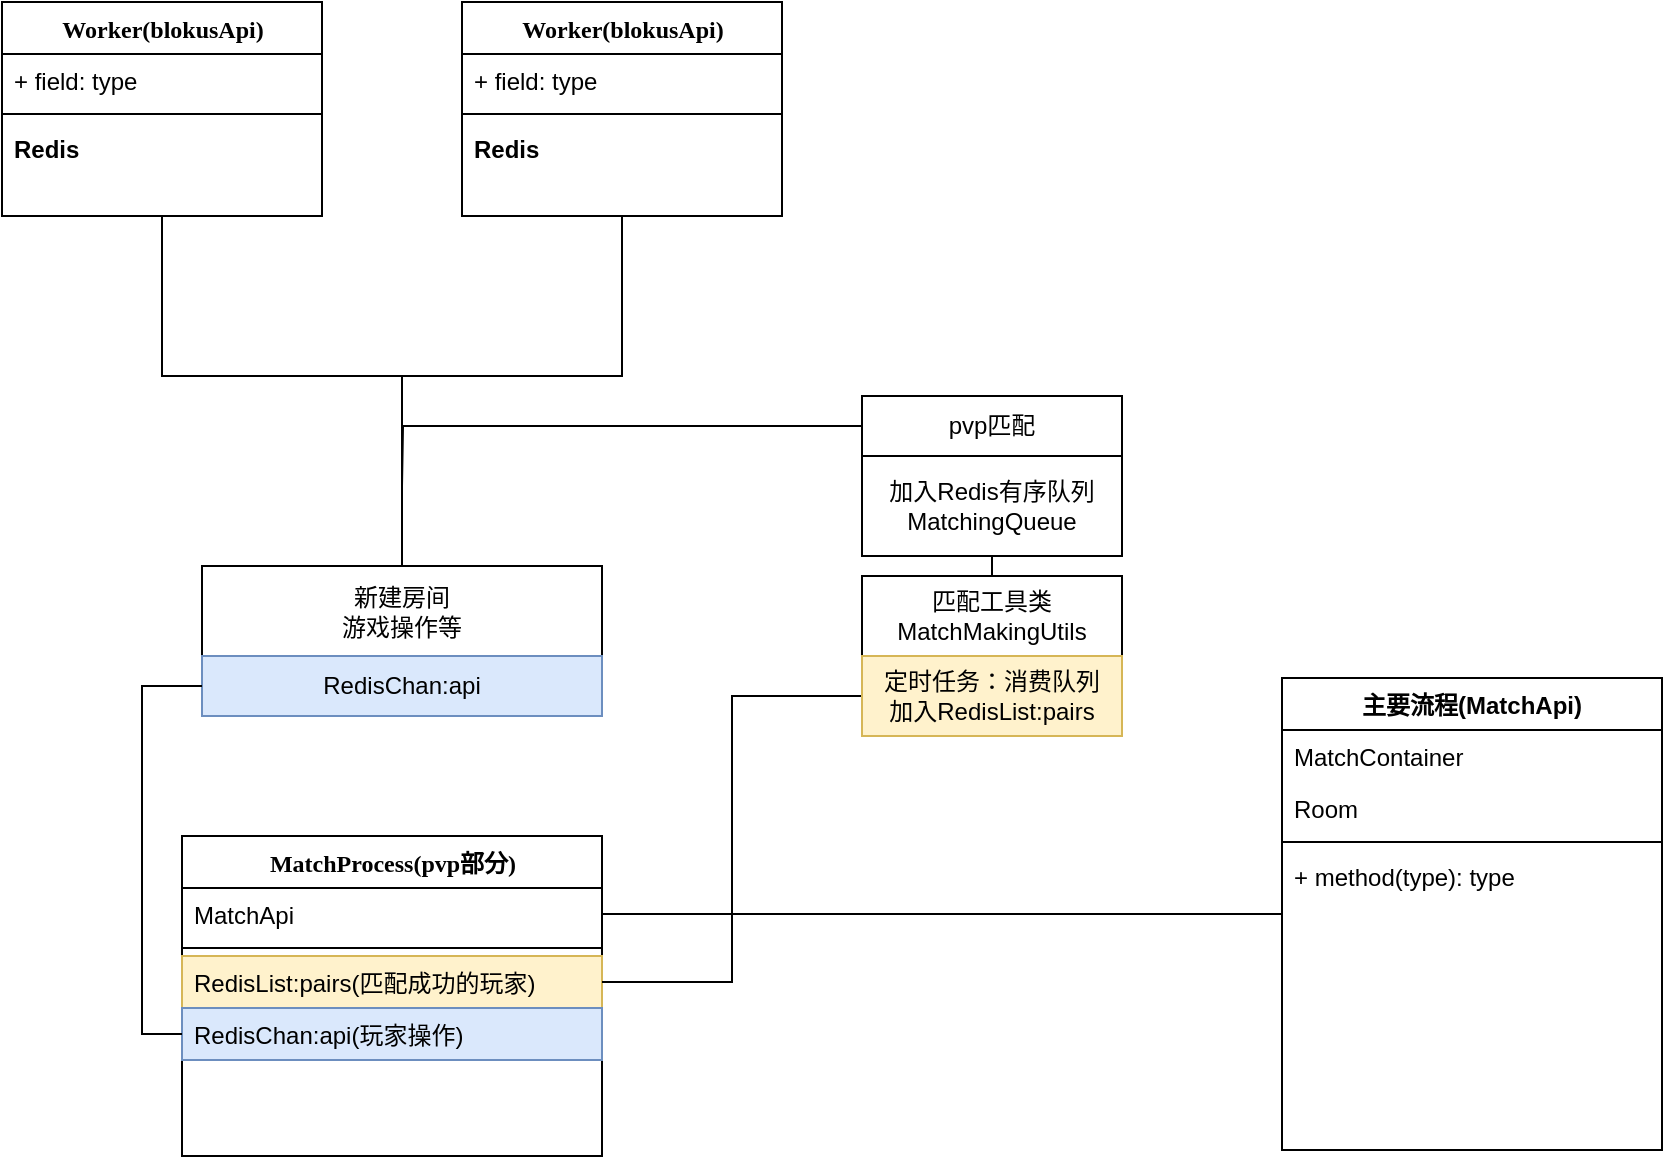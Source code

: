 <mxfile version="14.4.2" type="github">
  <diagram name="Page-1" id="9f46799a-70d6-7492-0946-bef42562c5a5">
    <mxGraphModel dx="1483" dy="783" grid="1" gridSize="10" guides="1" tooltips="1" connect="1" arrows="1" fold="1" page="1" pageScale="1" pageWidth="1100" pageHeight="850" background="#ffffff" math="0" shadow="0">
      <root>
        <mxCell id="0" />
        <mxCell id="1" parent="0" />
        <mxCell id="VSd684DyAT3_PVR07CFp-17" style="edgeStyle=orthogonalEdgeStyle;rounded=0;orthogonalLoop=1;jettySize=auto;html=1;exitX=0.5;exitY=1;exitDx=0;exitDy=0;endArrow=none;endFill=0;" edge="1" parent="1" source="78961159f06e98e8-17">
          <mxGeometry relative="1" as="geometry">
            <mxPoint x="290" y="360" as="targetPoint" />
            <Array as="points">
              <mxPoint x="170" y="270" />
              <mxPoint x="290" y="270" />
            </Array>
          </mxGeometry>
        </mxCell>
        <mxCell id="78961159f06e98e8-17" value="Worker(blokusApi)" style="swimlane;html=1;fontStyle=1;align=center;verticalAlign=top;childLayout=stackLayout;horizontal=1;startSize=26;horizontalStack=0;resizeParent=1;resizeLast=0;collapsible=1;marginBottom=0;swimlaneFillColor=#ffffff;rounded=0;shadow=0;comic=0;labelBackgroundColor=none;strokeWidth=1;fillColor=none;fontFamily=Verdana;fontSize=12" parent="1" vertex="1">
          <mxGeometry x="90" y="83" width="160" height="107" as="geometry" />
        </mxCell>
        <mxCell id="78961159f06e98e8-24" value="+ field: type" style="text;html=1;strokeColor=none;fillColor=none;align=left;verticalAlign=top;spacingLeft=4;spacingRight=4;whiteSpace=wrap;overflow=hidden;rotatable=0;points=[[0,0.5],[1,0.5]];portConstraint=eastwest;" parent="78961159f06e98e8-17" vertex="1">
          <mxGeometry y="26" width="160" height="26" as="geometry" />
        </mxCell>
        <mxCell id="78961159f06e98e8-19" value="" style="line;html=1;strokeWidth=1;fillColor=none;align=left;verticalAlign=middle;spacingTop=-1;spacingLeft=3;spacingRight=3;rotatable=0;labelPosition=right;points=[];portConstraint=eastwest;" parent="78961159f06e98e8-17" vertex="1">
          <mxGeometry y="52" width="160" height="8" as="geometry" />
        </mxCell>
        <mxCell id="78961159f06e98e8-27" value="&lt;b&gt;Redis&lt;/b&gt;&amp;nbsp;" style="text;html=1;strokeColor=none;fillColor=none;align=left;verticalAlign=top;spacingLeft=4;spacingRight=4;whiteSpace=wrap;overflow=hidden;rotatable=0;points=[[0,0.5],[1,0.5]];portConstraint=eastwest;" parent="78961159f06e98e8-17" vertex="1">
          <mxGeometry y="60" width="160" height="26" as="geometry" />
        </mxCell>
        <mxCell id="78961159f06e98e8-56" value="MatchProcess(pvp部分)" style="swimlane;html=1;fontStyle=1;align=center;verticalAlign=top;childLayout=stackLayout;horizontal=1;startSize=26;horizontalStack=0;resizeParent=1;resizeLast=0;collapsible=1;marginBottom=0;swimlaneFillColor=#ffffff;rounded=0;shadow=0;comic=0;labelBackgroundColor=none;strokeWidth=1;fillColor=none;fontFamily=Verdana;fontSize=12" parent="1" vertex="1">
          <mxGeometry x="180" y="500" width="210" height="160" as="geometry" />
        </mxCell>
        <mxCell id="78961159f06e98e8-59" value="MatchApi" style="text;html=1;strokeColor=none;fillColor=none;align=left;verticalAlign=top;spacingLeft=4;spacingRight=4;whiteSpace=wrap;overflow=hidden;rotatable=0;points=[[0,0.5],[1,0.5]];portConstraint=eastwest;" parent="78961159f06e98e8-56" vertex="1">
          <mxGeometry y="26" width="210" height="26" as="geometry" />
        </mxCell>
        <mxCell id="78961159f06e98e8-64" value="" style="line;html=1;strokeWidth=1;fillColor=none;align=left;verticalAlign=middle;spacingTop=-1;spacingLeft=3;spacingRight=3;rotatable=0;labelPosition=right;points=[];portConstraint=eastwest;" parent="78961159f06e98e8-56" vertex="1">
          <mxGeometry y="52" width="210" height="8" as="geometry" />
        </mxCell>
        <mxCell id="78961159f06e98e8-68" value="RedisList:pairs(匹配成功的玩家)" style="text;html=1;strokeColor=#d6b656;fillColor=#fff2cc;align=left;verticalAlign=top;spacingLeft=4;spacingRight=4;whiteSpace=wrap;overflow=hidden;rotatable=0;points=[[0,0.5],[1,0.5]];portConstraint=eastwest;" parent="78961159f06e98e8-56" vertex="1">
          <mxGeometry y="60" width="210" height="26" as="geometry" />
        </mxCell>
        <mxCell id="78961159f06e98e8-65" value="RedisChan:api(玩家操作)" style="text;html=1;strokeColor=#6c8ebf;fillColor=#dae8fc;align=left;verticalAlign=top;spacingLeft=4;spacingRight=4;whiteSpace=wrap;overflow=hidden;rotatable=0;points=[[0,0.5],[1,0.5]];portConstraint=eastwest;" parent="78961159f06e98e8-56" vertex="1">
          <mxGeometry y="86" width="210" height="26" as="geometry" />
        </mxCell>
        <mxCell id="VSd684DyAT3_PVR07CFp-20" value="新建房间&lt;br&gt;游戏操作等" style="rounded=0;whiteSpace=wrap;html=1;" vertex="1" parent="1">
          <mxGeometry x="190" y="365" width="200" height="45" as="geometry" />
        </mxCell>
        <mxCell id="VSd684DyAT3_PVR07CFp-33" style="edgeStyle=orthogonalEdgeStyle;rounded=0;orthogonalLoop=1;jettySize=auto;html=1;endArrow=none;endFill=0;" edge="1" parent="1" source="VSd684DyAT3_PVR07CFp-28" target="VSd684DyAT3_PVR07CFp-20">
          <mxGeometry relative="1" as="geometry">
            <mxPoint x="400" y="280" as="targetPoint" />
            <Array as="points">
              <mxPoint x="400" y="270" />
              <mxPoint x="290" y="270" />
            </Array>
          </mxGeometry>
        </mxCell>
        <mxCell id="VSd684DyAT3_PVR07CFp-28" value="Worker(blokusApi)" style="swimlane;html=1;fontStyle=1;align=center;verticalAlign=top;childLayout=stackLayout;horizontal=1;startSize=26;horizontalStack=0;resizeParent=1;resizeLast=0;collapsible=1;marginBottom=0;swimlaneFillColor=#ffffff;rounded=0;shadow=0;comic=0;labelBackgroundColor=none;strokeWidth=1;fillColor=none;fontFamily=Verdana;fontSize=12" vertex="1" parent="1">
          <mxGeometry x="320" y="83" width="160" height="107" as="geometry" />
        </mxCell>
        <mxCell id="VSd684DyAT3_PVR07CFp-29" value="+ field: type" style="text;html=1;strokeColor=none;fillColor=none;align=left;verticalAlign=top;spacingLeft=4;spacingRight=4;whiteSpace=wrap;overflow=hidden;rotatable=0;points=[[0,0.5],[1,0.5]];portConstraint=eastwest;" vertex="1" parent="VSd684DyAT3_PVR07CFp-28">
          <mxGeometry y="26" width="160" height="26" as="geometry" />
        </mxCell>
        <mxCell id="VSd684DyAT3_PVR07CFp-30" value="" style="line;html=1;strokeWidth=1;fillColor=none;align=left;verticalAlign=middle;spacingTop=-1;spacingLeft=3;spacingRight=3;rotatable=0;labelPosition=right;points=[];portConstraint=eastwest;" vertex="1" parent="VSd684DyAT3_PVR07CFp-28">
          <mxGeometry y="52" width="160" height="8" as="geometry" />
        </mxCell>
        <mxCell id="VSd684DyAT3_PVR07CFp-31" value="&lt;b&gt;Redis&lt;/b&gt;&amp;nbsp;" style="text;html=1;strokeColor=none;fillColor=none;align=left;verticalAlign=top;spacingLeft=4;spacingRight=4;whiteSpace=wrap;overflow=hidden;rotatable=0;points=[[0,0.5],[1,0.5]];portConstraint=eastwest;" vertex="1" parent="VSd684DyAT3_PVR07CFp-28">
          <mxGeometry y="60" width="160" height="26" as="geometry" />
        </mxCell>
        <mxCell id="VSd684DyAT3_PVR07CFp-35" value="RedisChan:api" style="rounded=0;whiteSpace=wrap;html=1;fillColor=#dae8fc;strokeColor=#6c8ebf;" vertex="1" parent="1">
          <mxGeometry x="190" y="410" width="200" height="30" as="geometry" />
        </mxCell>
        <mxCell id="VSd684DyAT3_PVR07CFp-46" style="edgeStyle=orthogonalEdgeStyle;rounded=0;orthogonalLoop=1;jettySize=auto;html=1;endArrow=none;endFill=0;" edge="1" parent="1" source="VSd684DyAT3_PVR07CFp-37">
          <mxGeometry relative="1" as="geometry">
            <mxPoint x="290" y="325" as="targetPoint" />
          </mxGeometry>
        </mxCell>
        <mxCell id="VSd684DyAT3_PVR07CFp-37" value="pvp匹配" style="rounded=0;whiteSpace=wrap;html=1;" vertex="1" parent="1">
          <mxGeometry x="520" y="280" width="130" height="30" as="geometry" />
        </mxCell>
        <mxCell id="VSd684DyAT3_PVR07CFp-51" style="edgeStyle=orthogonalEdgeStyle;rounded=0;orthogonalLoop=1;jettySize=auto;html=1;endArrow=none;endFill=0;" edge="1" parent="1" source="VSd684DyAT3_PVR07CFp-48" target="VSd684DyAT3_PVR07CFp-49">
          <mxGeometry relative="1" as="geometry" />
        </mxCell>
        <mxCell id="VSd684DyAT3_PVR07CFp-48" value="加入Redis有序队列&lt;br&gt;MatchingQueue" style="rounded=0;whiteSpace=wrap;html=1;" vertex="1" parent="1">
          <mxGeometry x="520" y="310" width="130" height="50" as="geometry" />
        </mxCell>
        <mxCell id="VSd684DyAT3_PVR07CFp-49" value="匹配工具类&lt;br&gt;MatchMakingUtils" style="rounded=0;whiteSpace=wrap;html=1;" vertex="1" parent="1">
          <mxGeometry x="520" y="370" width="130" height="40" as="geometry" />
        </mxCell>
        <mxCell id="VSd684DyAT3_PVR07CFp-67" style="edgeStyle=orthogonalEdgeStyle;rounded=0;orthogonalLoop=1;jettySize=auto;html=1;exitX=0;exitY=0.5;exitDx=0;exitDy=0;entryX=1;entryY=0.5;entryDx=0;entryDy=0;endArrow=none;endFill=0;" edge="1" parent="1" source="VSd684DyAT3_PVR07CFp-50" target="78961159f06e98e8-68">
          <mxGeometry relative="1" as="geometry" />
        </mxCell>
        <mxCell id="VSd684DyAT3_PVR07CFp-50" value="定时任务：消费队列&lt;br&gt;加入RedisList:pairs" style="rounded=0;whiteSpace=wrap;html=1;fillColor=#fff2cc;strokeColor=#d6b656;" vertex="1" parent="1">
          <mxGeometry x="520" y="410" width="130" height="40" as="geometry" />
        </mxCell>
        <mxCell id="VSd684DyAT3_PVR07CFp-55" value="主要流程(MatchApi)" style="swimlane;fontStyle=1;align=center;verticalAlign=top;childLayout=stackLayout;horizontal=1;startSize=26;horizontalStack=0;resizeParent=1;resizeParentMax=0;resizeLast=0;collapsible=1;marginBottom=0;" vertex="1" parent="1">
          <mxGeometry x="730" y="421" width="190" height="236" as="geometry" />
        </mxCell>
        <mxCell id="VSd684DyAT3_PVR07CFp-61" value="MatchContainer" style="text;strokeColor=none;fillColor=none;align=left;verticalAlign=top;spacingLeft=4;spacingRight=4;overflow=hidden;rotatable=0;points=[[0,0.5],[1,0.5]];portConstraint=eastwest;" vertex="1" parent="VSd684DyAT3_PVR07CFp-55">
          <mxGeometry y="26" width="190" height="26" as="geometry" />
        </mxCell>
        <mxCell id="VSd684DyAT3_PVR07CFp-59" value="Room" style="text;strokeColor=none;fillColor=none;align=left;verticalAlign=top;spacingLeft=4;spacingRight=4;overflow=hidden;rotatable=0;points=[[0,0.5],[1,0.5]];portConstraint=eastwest;" vertex="1" parent="VSd684DyAT3_PVR07CFp-55">
          <mxGeometry y="52" width="190" height="26" as="geometry" />
        </mxCell>
        <mxCell id="VSd684DyAT3_PVR07CFp-57" value="" style="line;strokeWidth=1;fillColor=none;align=left;verticalAlign=middle;spacingTop=-1;spacingLeft=3;spacingRight=3;rotatable=0;labelPosition=right;points=[];portConstraint=eastwest;" vertex="1" parent="VSd684DyAT3_PVR07CFp-55">
          <mxGeometry y="78" width="190" height="8" as="geometry" />
        </mxCell>
        <mxCell id="VSd684DyAT3_PVR07CFp-58" value="+ method(type): type" style="text;strokeColor=none;fillColor=none;align=left;verticalAlign=top;spacingLeft=4;spacingRight=4;overflow=hidden;rotatable=0;points=[[0,0.5],[1,0.5]];portConstraint=eastwest;" vertex="1" parent="VSd684DyAT3_PVR07CFp-55">
          <mxGeometry y="86" width="190" height="150" as="geometry" />
        </mxCell>
        <mxCell id="VSd684DyAT3_PVR07CFp-69" style="edgeStyle=orthogonalEdgeStyle;rounded=0;orthogonalLoop=1;jettySize=auto;html=1;exitX=0;exitY=0.5;exitDx=0;exitDy=0;entryX=0;entryY=0.5;entryDx=0;entryDy=0;endArrow=none;endFill=0;" edge="1" parent="1" source="78961159f06e98e8-65" target="VSd684DyAT3_PVR07CFp-35">
          <mxGeometry relative="1" as="geometry" />
        </mxCell>
        <mxCell id="VSd684DyAT3_PVR07CFp-70" style="edgeStyle=orthogonalEdgeStyle;rounded=0;orthogonalLoop=1;jettySize=auto;html=1;exitX=1;exitY=0.5;exitDx=0;exitDy=0;entryX=0;entryY=0.5;entryDx=0;entryDy=0;endArrow=none;endFill=0;" edge="1" parent="1" source="78961159f06e98e8-59" target="VSd684DyAT3_PVR07CFp-55">
          <mxGeometry relative="1" as="geometry" />
        </mxCell>
      </root>
    </mxGraphModel>
  </diagram>
</mxfile>
